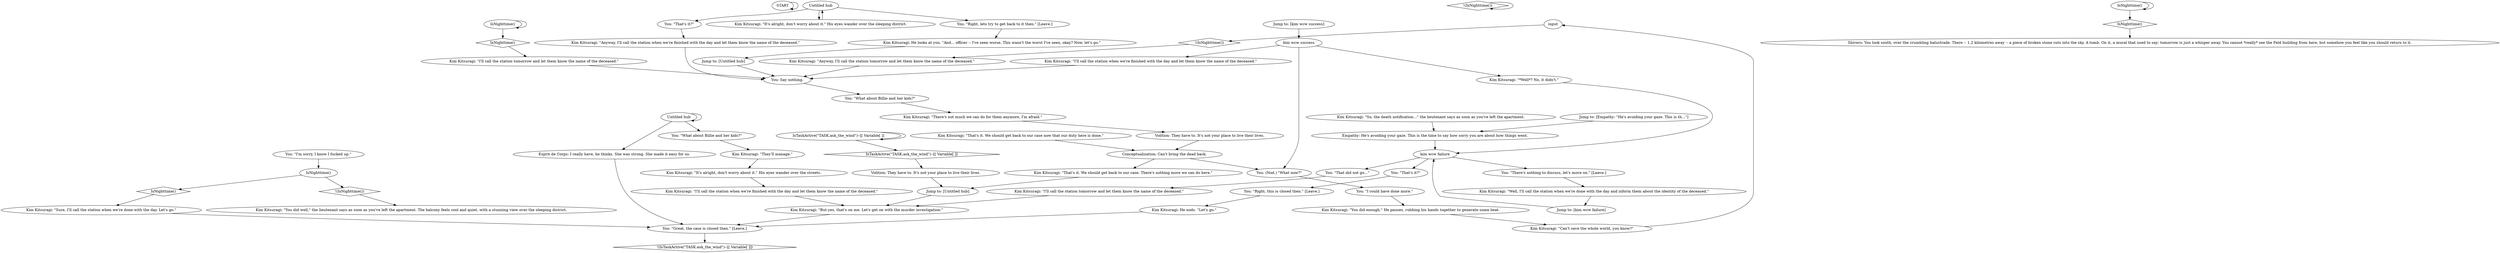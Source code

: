 # KIM SWITCH / DEAD HUSBAND
# After you have failed the redcheck when telling WCW about her dead husband.
# ==================================================
digraph G {
	  0 [label="START"];
	  1 [label="input"];
	  2 [label="Conceptualization: Can't bring the dead back."];
	  3 [label="Jump to: [Untitled hub]"];
	  4 [label="Esprit de Corps: I really have, he thinks. She was strong. She made it easy for us."];
	  5 [label="You: \"Right, this is closed then.\" [Leave.]"];
	  6 [label="Kim Kitsuragi: \"That's it. We should get back to our case now that our duty here is done.\""];
	  7 [label="Jump to: [kim wcw failure]"];
	  8 [label="Kim Kitsuragi: \"But yes, that's on me. Let's get on with the murder investigation.\""];
	  9 [label="Untitled hub"];
	  10 [label="Kim Kitsuragi: \"I'll call the station tomorrow and let them know the name of the deceased.\""];
	  11 [label="Kim Kitsuragi: \"*Well*? No, it didn't.\""];
	  12 [label="You: \"Great, the case is closed then.\" [Leave.]"];
	  13 [label="IsTaskActive(\"TASK.ask_the_wind\")--[[ Variable[ ]]"];
	  14 [label="IsTaskActive(\"TASK.ask_the_wind\")--[[ Variable[ ]]", shape=diamond];
	  15 [label="!(IsTaskActive(\"TASK.ask_the_wind\")--[[ Variable[ ]])", shape=diamond];
	  16 [label="Kim Kitsuragi: \"Sure, I'll call the station when we're done with the day. Let's go.\""];
	  17 [label="Kim Kitsuragi: \"It's alright, don't worry about it.\" His eyes wander over the sleeping district."];
	  18 [label="You: \"What about Billie and her kids?\""];
	  19 [label="IsNighttime()"];
	  20 [label="IsNighttime()", shape=diamond];
	  21 [label="!(IsNighttime())", shape=diamond];
	  22 [label="Kim Kitsuragi: \"Anyway, I'll call the station when we're finished with the day and let them know the name of the deceased.\""];
	  23 [label="Kim Kitsuragi: \"That's it. We should get back to our case. There's nothing more we can do here.\""];
	  24 [label="You: Say nothing."];
	  25 [label="Untitled hub"];
	  26 [label="You: \"That's it?\""];
	  27 [label="You: \"I'm sorry, I know I fucked up.\""];
	  28 [label="Kim Kitsuragi: \"You did well,\" the lieutenant says as soon as you've left the apartment. The balcony feels cool and quiet, with a stunning view over the sleeping district."];
	  29 [label="Kim Kitsuragi: \"It's alright, don't worry about it.\" His eyes wander over the streets."];
	  30 [label="Volition: They have to. It's not your place to live their lives."];
	  31 [label="Volition: They have to. It's not your place to live their lives."];
	  32 [label="Shivers: You look south, over the crumbling balustrade. There -- 1.2 kilometres away -- a piece of broken stone cuts into the sky. A tomb. On it, a mural that used to say: tomorrow is just a whisper away. You cannot *really* see the Feld building from here, but somehow you feel like you should return to it."];
	  33 [label="Kim Kitsuragi: \"I'll call the station tomorrow and let them know the name of the deceased.\""];
	  34 [label="Kim Kitsuragi: \"Anyway, I'll call the station tomorrow and let them know the name of the deceased.\""];
	  35 [label="Kim Kitsuragi: \"I'll call the station when we're finished with the day and let them know the name of the deceased.\""];
	  36 [label="You: \"I could have done more.\""];
	  37 [label="IsNighttime()"];
	  38 [label="IsNighttime()", shape=diamond];
	  39 [label="!(IsNighttime())", shape=diamond];
	  40 [label="Kim Kitsuragi: \"So, the death notification...\" the lieutenant says as soon as you've left the apartment."];
	  41 [label="You: (Nod.) \"What now?\""];
	  42 [label="IsNighttime()"];
	  43 [label="IsNighttime()", shape=diamond];
	  44 [label="!(IsNighttime())", shape=diamond];
	  45 [label="You: \"That's it?\""];
	  46 [label="Jump to: [Untitled hub]"];
	  47 [label="You: \"There's nothing to discuss, let's move on.\" [Leave.]"];
	  48 [label="Kim Kitsuragi: \"There's not much we can do for them anymore, I'm afraid.\""];
	  49 [label="Kim Kitsuragi: He looks at you. \"And... officer -- I've seen worse. This wasn't the worst I've seen, okay? Now, let's go.\""];
	  50 [label="Kim Kitsuragi: \"Well, I'll call the station when we're done with the day and inform them about the identity of the deceased.\""];
	  51 [label="You: \"That did not go...\""];
	  52 [label="Kim Kitsuragi: \"Can't save the whole world, you know?\""];
	  53 [label="Empathy: He's avoiding your gaze. This is the time to say how sorry you are about how things went."];
	  54 [label="You: \"What about Billie and her kids?\""];
	  55 [label="Jump to: [Empathy: \"He's avoiding your gaze. This is th...\"]"];
	  56 [label="Kim Kitsuragi: \"You did enough.\" He pauses, rubbing his hands together to generate some heat."];
	  57 [label="Kim Kitsuragi: \"I'll call the station when we're finished with the day and let them know the name of the deceased.\""];
	  58 [label="Kim Kitsuragi: He nods. \"Let's go.\""];
	  59 [label="Kim Kitsuragi: \"They'll manage.\""];
	  60 [label="You: \"Right, lets try to get back to it then.\" [Leave.]"];
	  61 [label="Jump to: [kim wcw success]"];
	  62 [label="kim wcw failure"];
	  63 [label="kim wcw success"];
	  0 -> 0
	  1 -> 39
	  2 -> 41
	  2 -> 23
	  3 -> 24
	  4 -> 12
	  5 -> 58
	  6 -> 2
	  7 -> 62
	  8 -> 12
	  9 -> 17
	  9 -> 60
	  9 -> 45
	  10 -> 8
	  11 -> 62
	  12 -> 15
	  13 -> 13
	  13 -> 14
	  14 -> 31
	  16 -> 12
	  17 -> 9
	  18 -> 48
	  19 -> 19
	  19 -> 20
	  20 -> 33
	  21 -> 21
	  22 -> 24
	  23 -> 46
	  24 -> 18
	  25 -> 25
	  25 -> 4
	  25 -> 54
	  26 -> 5
	  27 -> 42
	  29 -> 57
	  30 -> 2
	  31 -> 46
	  33 -> 24
	  34 -> 24
	  35 -> 24
	  36 -> 56
	  37 -> 37
	  37 -> 38
	  38 -> 32
	  39 -> 34
	  40 -> 53
	  41 -> 36
	  42 -> 43
	  42 -> 44
	  43 -> 16
	  44 -> 28
	  45 -> 22
	  46 -> 8
	  47 -> 50
	  48 -> 30
	  49 -> 3
	  50 -> 7
	  51 -> 10
	  52 -> 1
	  53 -> 62
	  54 -> 59
	  55 -> 53
	  56 -> 52
	  57 -> 8
	  58 -> 12
	  59 -> 29
	  60 -> 49
	  61 -> 63
	  62 -> 26
	  62 -> 51
	  62 -> 47
	  63 -> 11
	  63 -> 41
	  63 -> 35
}


